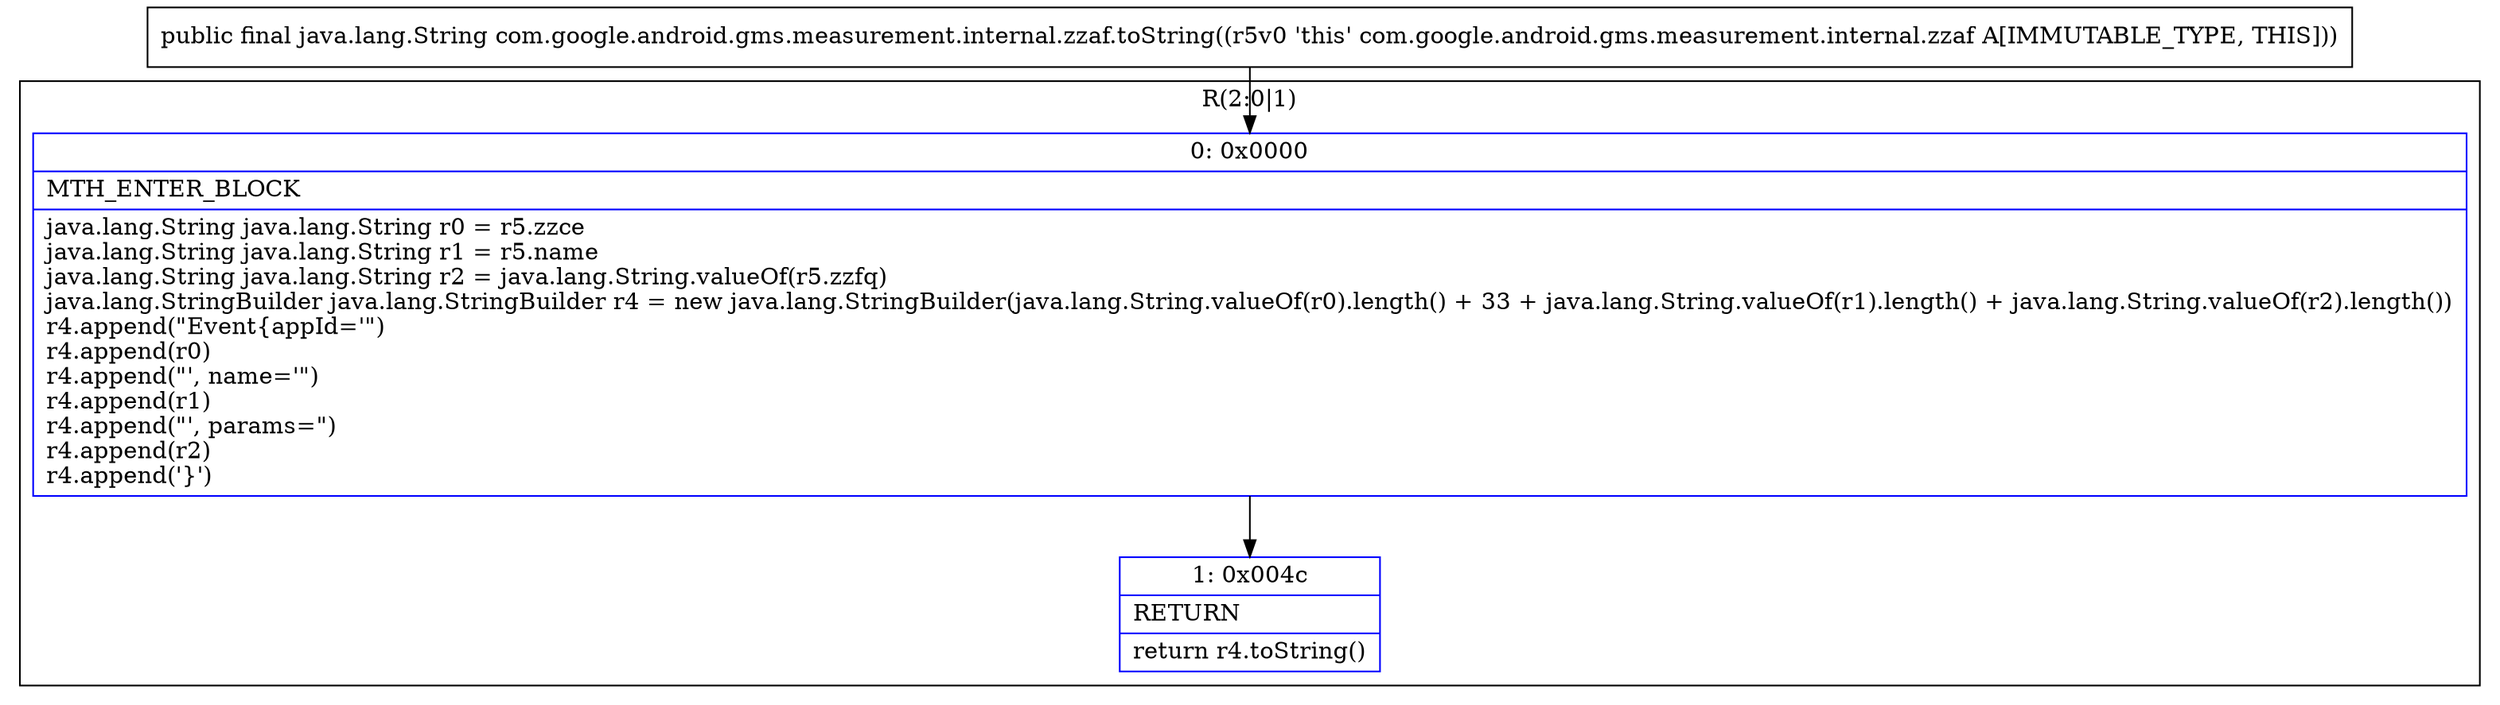 digraph "CFG forcom.google.android.gms.measurement.internal.zzaf.toString()Ljava\/lang\/String;" {
subgraph cluster_Region_1245120880 {
label = "R(2:0|1)";
node [shape=record,color=blue];
Node_0 [shape=record,label="{0\:\ 0x0000|MTH_ENTER_BLOCK\l|java.lang.String java.lang.String r0 = r5.zzce\ljava.lang.String java.lang.String r1 = r5.name\ljava.lang.String java.lang.String r2 = java.lang.String.valueOf(r5.zzfq)\ljava.lang.StringBuilder java.lang.StringBuilder r4 = new java.lang.StringBuilder(java.lang.String.valueOf(r0).length() + 33 + java.lang.String.valueOf(r1).length() + java.lang.String.valueOf(r2).length())\lr4.append(\"Event\{appId='\")\lr4.append(r0)\lr4.append(\"', name='\")\lr4.append(r1)\lr4.append(\"', params=\")\lr4.append(r2)\lr4.append('\}')\l}"];
Node_1 [shape=record,label="{1\:\ 0x004c|RETURN\l|return r4.toString()\l}"];
}
MethodNode[shape=record,label="{public final java.lang.String com.google.android.gms.measurement.internal.zzaf.toString((r5v0 'this' com.google.android.gms.measurement.internal.zzaf A[IMMUTABLE_TYPE, THIS])) }"];
MethodNode -> Node_0;
Node_0 -> Node_1;
}

